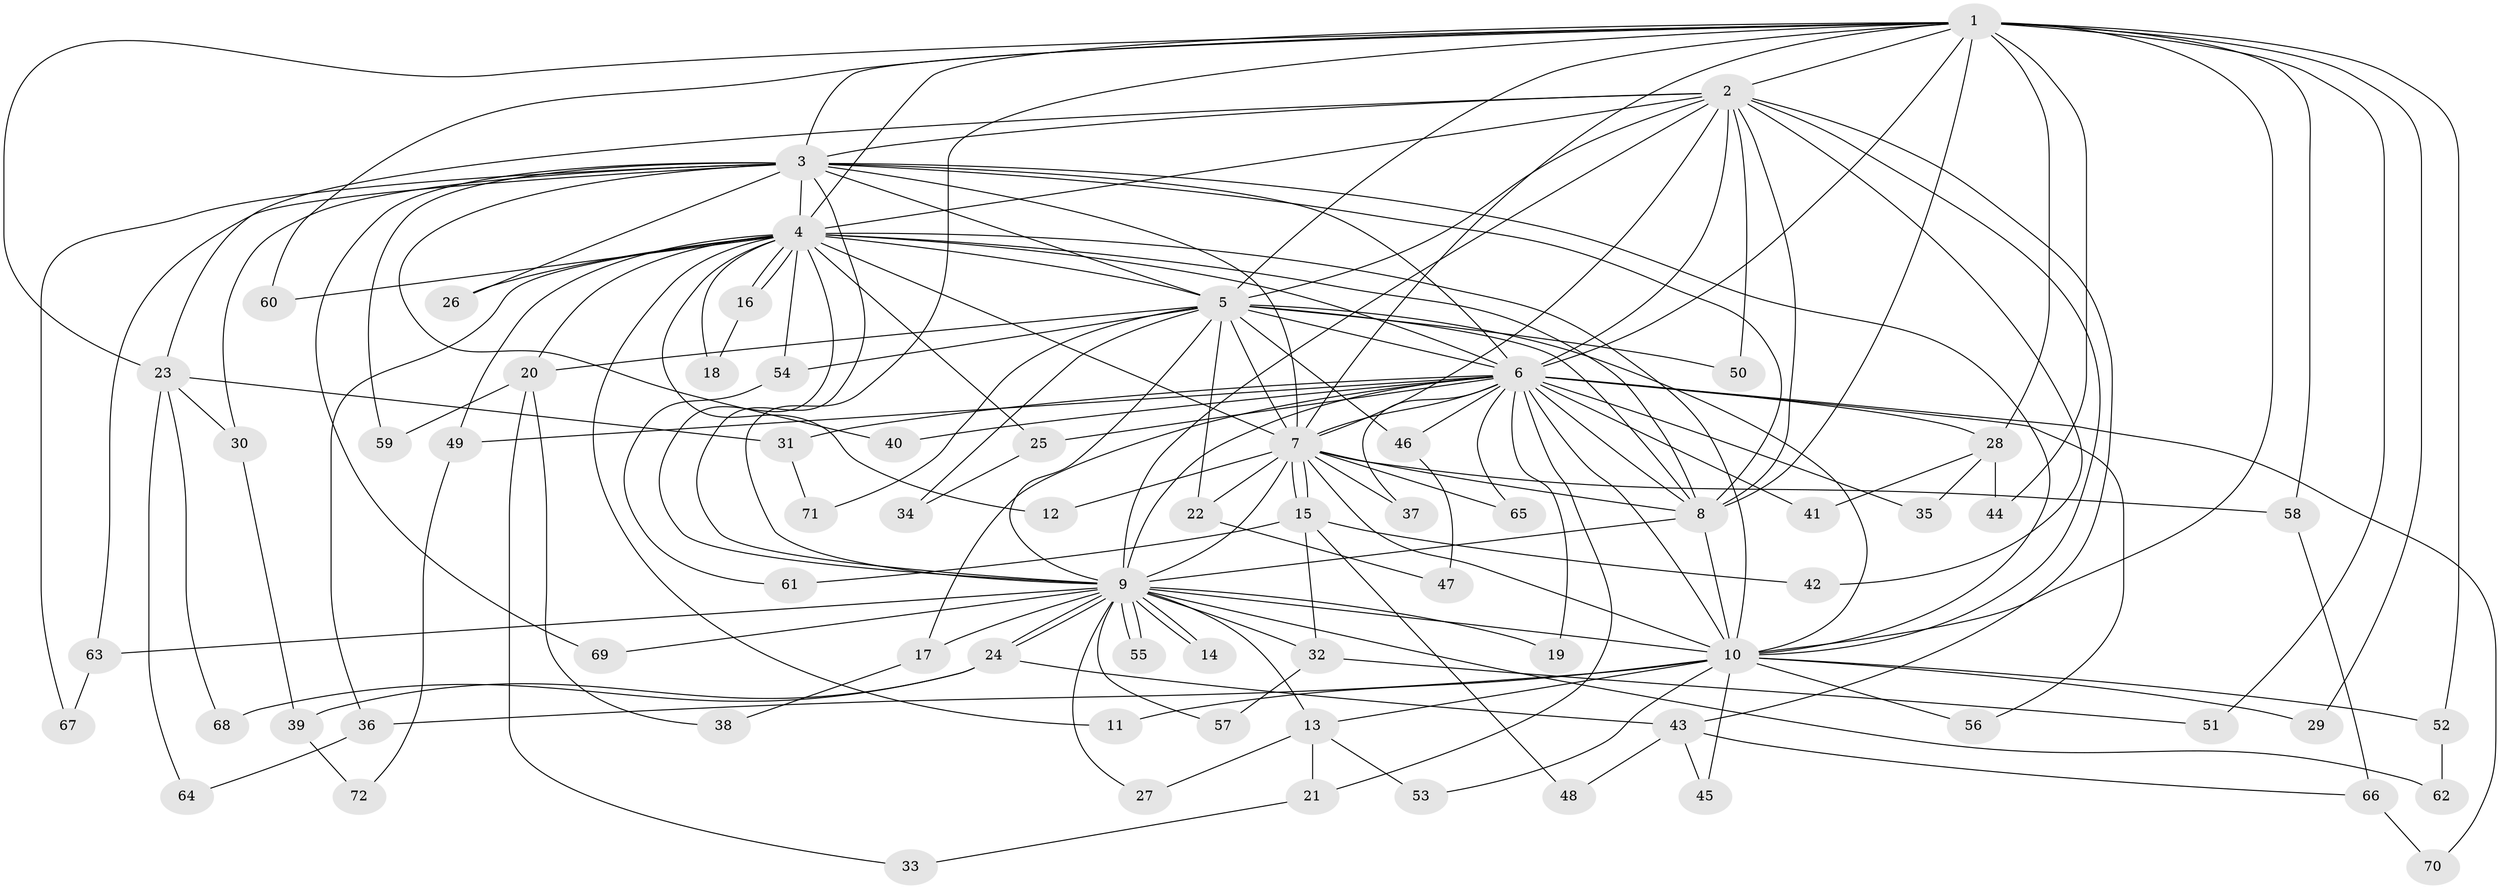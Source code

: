 // Generated by graph-tools (version 1.1) at 2025/13/03/09/25 04:13:55]
// undirected, 72 vertices, 169 edges
graph export_dot {
graph [start="1"]
  node [color=gray90,style=filled];
  1;
  2;
  3;
  4;
  5;
  6;
  7;
  8;
  9;
  10;
  11;
  12;
  13;
  14;
  15;
  16;
  17;
  18;
  19;
  20;
  21;
  22;
  23;
  24;
  25;
  26;
  27;
  28;
  29;
  30;
  31;
  32;
  33;
  34;
  35;
  36;
  37;
  38;
  39;
  40;
  41;
  42;
  43;
  44;
  45;
  46;
  47;
  48;
  49;
  50;
  51;
  52;
  53;
  54;
  55;
  56;
  57;
  58;
  59;
  60;
  61;
  62;
  63;
  64;
  65;
  66;
  67;
  68;
  69;
  70;
  71;
  72;
  1 -- 2;
  1 -- 3;
  1 -- 4;
  1 -- 5;
  1 -- 6;
  1 -- 7;
  1 -- 8;
  1 -- 9;
  1 -- 10;
  1 -- 23;
  1 -- 28;
  1 -- 29;
  1 -- 44;
  1 -- 51;
  1 -- 52;
  1 -- 58;
  1 -- 60;
  2 -- 3;
  2 -- 4;
  2 -- 5;
  2 -- 6;
  2 -- 7;
  2 -- 8;
  2 -- 9;
  2 -- 10;
  2 -- 23;
  2 -- 42;
  2 -- 43;
  2 -- 50;
  3 -- 4;
  3 -- 5;
  3 -- 6;
  3 -- 7;
  3 -- 8;
  3 -- 9;
  3 -- 10;
  3 -- 26;
  3 -- 30;
  3 -- 40;
  3 -- 59;
  3 -- 63;
  3 -- 67;
  3 -- 69;
  4 -- 5;
  4 -- 6;
  4 -- 7;
  4 -- 8;
  4 -- 9;
  4 -- 10;
  4 -- 11;
  4 -- 12;
  4 -- 16;
  4 -- 16;
  4 -- 18;
  4 -- 20;
  4 -- 25;
  4 -- 26;
  4 -- 36;
  4 -- 49;
  4 -- 54;
  4 -- 60;
  5 -- 6;
  5 -- 7;
  5 -- 8;
  5 -- 9;
  5 -- 10;
  5 -- 20;
  5 -- 22;
  5 -- 34;
  5 -- 46;
  5 -- 50;
  5 -- 54;
  5 -- 71;
  6 -- 7;
  6 -- 8;
  6 -- 9;
  6 -- 10;
  6 -- 17;
  6 -- 19;
  6 -- 21;
  6 -- 25;
  6 -- 28;
  6 -- 31;
  6 -- 35;
  6 -- 37;
  6 -- 40;
  6 -- 41;
  6 -- 46;
  6 -- 49;
  6 -- 56;
  6 -- 65;
  6 -- 70;
  7 -- 8;
  7 -- 9;
  7 -- 10;
  7 -- 12;
  7 -- 15;
  7 -- 15;
  7 -- 22;
  7 -- 37;
  7 -- 58;
  7 -- 65;
  8 -- 9;
  8 -- 10;
  9 -- 10;
  9 -- 13;
  9 -- 14;
  9 -- 14;
  9 -- 17;
  9 -- 19;
  9 -- 24;
  9 -- 24;
  9 -- 27;
  9 -- 32;
  9 -- 55;
  9 -- 55;
  9 -- 57;
  9 -- 62;
  9 -- 63;
  9 -- 69;
  10 -- 11;
  10 -- 13;
  10 -- 29;
  10 -- 36;
  10 -- 45;
  10 -- 52;
  10 -- 53;
  10 -- 56;
  13 -- 21;
  13 -- 27;
  13 -- 53;
  15 -- 32;
  15 -- 42;
  15 -- 48;
  15 -- 61;
  16 -- 18;
  17 -- 38;
  20 -- 33;
  20 -- 38;
  20 -- 59;
  21 -- 33;
  22 -- 47;
  23 -- 30;
  23 -- 31;
  23 -- 64;
  23 -- 68;
  24 -- 39;
  24 -- 43;
  24 -- 68;
  25 -- 34;
  28 -- 35;
  28 -- 41;
  28 -- 44;
  30 -- 39;
  31 -- 71;
  32 -- 51;
  32 -- 57;
  36 -- 64;
  39 -- 72;
  43 -- 45;
  43 -- 48;
  43 -- 66;
  46 -- 47;
  49 -- 72;
  52 -- 62;
  54 -- 61;
  58 -- 66;
  63 -- 67;
  66 -- 70;
}
